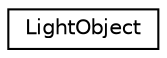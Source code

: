 digraph "Graphical Class Hierarchy"
{
 // LATEX_PDF_SIZE
  edge [fontname="Helvetica",fontsize="10",labelfontname="Helvetica",labelfontsize="10"];
  node [fontname="Helvetica",fontsize="10",shape=record];
  rankdir="LR";
  Node0 [label="LightObject",height=0.2,width=0.4,color="black", fillcolor="white", style="filled",URL="$structLightObject.html",tooltip="Simple light object that contains a list of uniform buffers."];
}
